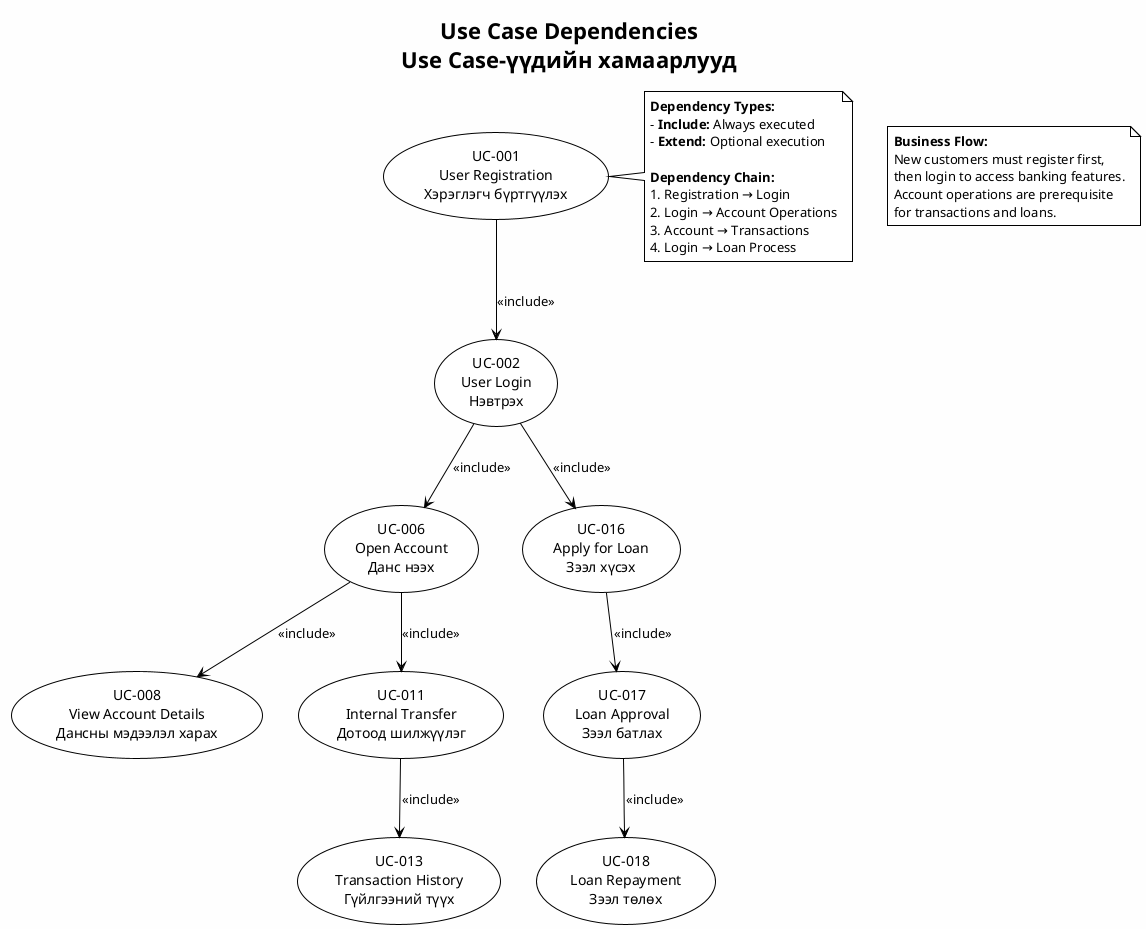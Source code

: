 @startuml Use Case Dependencies
!theme plain
skinparam backgroundColor #FEFEFE

title Use Case Dependencies\nUse Case-үүдийн хамаарлууд

usecase "UC-001\nUser Registration\nХэрэглэгч бүртгүүлэх" as UC1
usecase "UC-002\nUser Login\nНэвтрэх" as UC2
usecase "UC-006\nOpen Account\nДанс нээх" as UC6
usecase "UC-008\nView Account Details\nДансны мэдээлэл харах" as UC8
usecase "UC-011\nInternal Transfer\nДотоод шилжүүлэг" as UC11
usecase "UC-013\nTransaction History\nГүйлгээний түүх" as UC13
usecase "UC-016\nApply for Loan\nЗээл хүсэх" as UC16
usecase "UC-017\nLoan Approval\nЗээл батлах" as UC17
usecase "UC-018\nLoan Repayment\nЗээл төлөх" as UC18

UC1 --> UC2 : <<include>>
UC2 --> UC6 : <<include>>
UC6 --> UC8 : <<include>>
UC6 --> UC11 : <<include>>
UC11 --> UC13 : <<include>>
UC2 --> UC16 : <<include>>
UC16 --> UC17 : <<include>>
UC17 --> UC18 : <<include>>

note right of UC1
  <b>Dependency Types:</b>
  - <b>Include:</b> Always executed
  - <b>Extend:</b> Optional execution

  <b>Dependency Chain:</b>
  1. Registration → Login
  2. Login → Account Operations
  3. Account → Transactions
  4. Login → Loan Process
end note

note as N1
  <b>Business Flow:</b>
  New customers must register first,
  then login to access banking features.
  Account operations are prerequisite
  for transactions and loans.
end note

@enduml
